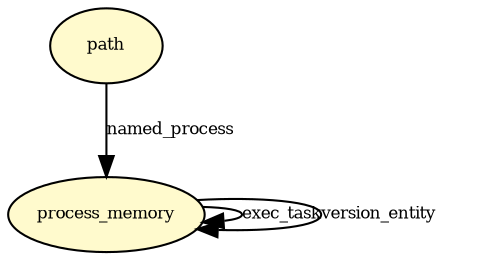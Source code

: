 digraph RGL__DirectedAdjacencyGraph {path[fontsize = 8,label = path,shape = ellipse, fillcolor="#fffacd", style = filled]

process_memory[fontsize = 8,label = process_memory,shape = ellipse, fillcolor="#fffacd", style = filled]

path -> process_memory[fontsize = 8,label = named_process]

process_memory -> process_memory[fontsize = 8,label = exec_task]

process_memory -> process_memory[fontsize = 8,label = version_entity]

}